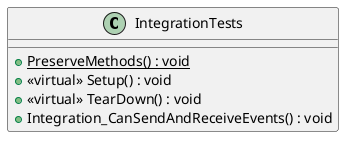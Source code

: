 @startuml
class IntegrationTests {
    + {static} PreserveMethods() : void
    + <<virtual>> Setup() : void
    + <<virtual>> TearDown() : void
    + Integration_CanSendAndReceiveEvents() : void
}
@enduml
